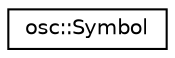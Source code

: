 digraph "Graphical Class Hierarchy"
{
 // LATEX_PDF_SIZE
  edge [fontname="Helvetica",fontsize="10",labelfontname="Helvetica",labelfontsize="10"];
  node [fontname="Helvetica",fontsize="10",shape=record];
  rankdir="LR";
  Node0 [label="osc::Symbol",height=0.2,width=0.4,color="black", fillcolor="white", style="filled",URL="$structosc_1_1Symbol.html",tooltip=" "];
}

